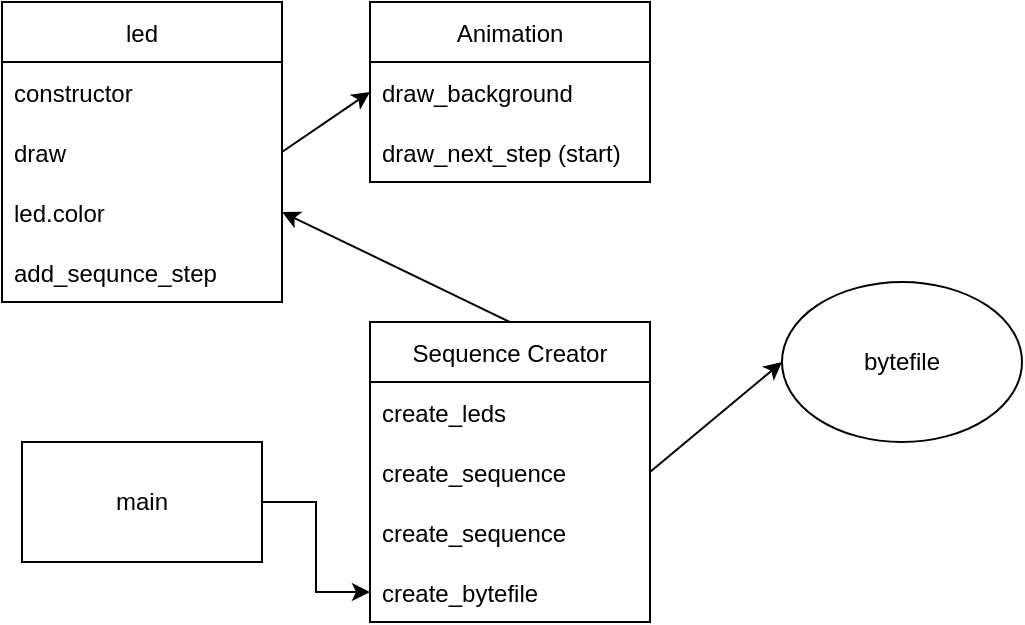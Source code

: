 <mxfile version="20.2.5"><diagram id="W_KR9TjiErJZyOwjCuqI" name="Seite-1"><mxGraphModel dx="561" dy="275" grid="1" gridSize="10" guides="1" tooltips="1" connect="1" arrows="1" fold="1" page="1" pageScale="1" pageWidth="827" pageHeight="1169" math="0" shadow="0"><root><mxCell id="0"/><mxCell id="1" parent="0"/><mxCell id="Hog13-Eyro7MaGZShOfA-2" value="bytefile" style="ellipse;whiteSpace=wrap;html=1;" vertex="1" parent="1"><mxGeometry x="560" y="360" width="120" height="80" as="geometry"/></mxCell><mxCell id="Hog13-Eyro7MaGZShOfA-4" value="Animation" style="swimlane;fontStyle=0;childLayout=stackLayout;horizontal=1;startSize=30;horizontalStack=0;resizeParent=1;resizeParentMax=0;resizeLast=0;collapsible=1;marginBottom=0;" vertex="1" parent="1"><mxGeometry x="354" y="220" width="140" height="90" as="geometry"/></mxCell><mxCell id="Hog13-Eyro7MaGZShOfA-5" value="draw_background" style="text;strokeColor=none;fillColor=none;align=left;verticalAlign=middle;spacingLeft=4;spacingRight=4;overflow=hidden;points=[[0,0.5],[1,0.5]];portConstraint=eastwest;rotatable=0;" vertex="1" parent="Hog13-Eyro7MaGZShOfA-4"><mxGeometry y="30" width="140" height="30" as="geometry"/></mxCell><mxCell id="Hog13-Eyro7MaGZShOfA-6" value="draw_next_step (start)" style="text;strokeColor=none;fillColor=none;align=left;verticalAlign=middle;spacingLeft=4;spacingRight=4;overflow=hidden;points=[[0,0.5],[1,0.5]];portConstraint=eastwest;rotatable=0;" vertex="1" parent="Hog13-Eyro7MaGZShOfA-4"><mxGeometry y="60" width="140" height="30" as="geometry"/></mxCell><mxCell id="Hog13-Eyro7MaGZShOfA-9" value="Sequence Creator" style="swimlane;fontStyle=0;childLayout=stackLayout;horizontal=1;startSize=30;horizontalStack=0;resizeParent=1;resizeParentMax=0;resizeLast=0;collapsible=1;marginBottom=0;" vertex="1" parent="1"><mxGeometry x="354" y="380" width="140" height="150" as="geometry"/></mxCell><mxCell id="Hog13-Eyro7MaGZShOfA-10" value="create_leds" style="text;strokeColor=none;fillColor=none;align=left;verticalAlign=middle;spacingLeft=4;spacingRight=4;overflow=hidden;points=[[0,0.5],[1,0.5]];portConstraint=eastwest;rotatable=0;" vertex="1" parent="Hog13-Eyro7MaGZShOfA-9"><mxGeometry y="30" width="140" height="30" as="geometry"/></mxCell><mxCell id="Hog13-Eyro7MaGZShOfA-20" value="create_sequence" style="text;strokeColor=none;fillColor=none;align=left;verticalAlign=middle;spacingLeft=4;spacingRight=4;overflow=hidden;points=[[0,0.5],[1,0.5]];portConstraint=eastwest;rotatable=0;" vertex="1" parent="Hog13-Eyro7MaGZShOfA-9"><mxGeometry y="60" width="140" height="30" as="geometry"/></mxCell><mxCell id="Hog13-Eyro7MaGZShOfA-11" value="create_sequence" style="text;strokeColor=none;fillColor=none;align=left;verticalAlign=middle;spacingLeft=4;spacingRight=4;overflow=hidden;points=[[0,0.5],[1,0.5]];portConstraint=eastwest;rotatable=0;" vertex="1" parent="Hog13-Eyro7MaGZShOfA-9"><mxGeometry y="90" width="140" height="30" as="geometry"/></mxCell><mxCell id="Hog13-Eyro7MaGZShOfA-12" value="create_bytefile" style="text;strokeColor=none;fillColor=none;align=left;verticalAlign=middle;spacingLeft=4;spacingRight=4;overflow=hidden;points=[[0,0.5],[1,0.5]];portConstraint=eastwest;rotatable=0;" vertex="1" parent="Hog13-Eyro7MaGZShOfA-9"><mxGeometry y="120" width="140" height="30" as="geometry"/></mxCell><mxCell id="Hog13-Eyro7MaGZShOfA-14" value="led" style="swimlane;fontStyle=0;childLayout=stackLayout;horizontal=1;startSize=30;horizontalStack=0;resizeParent=1;resizeParentMax=0;resizeLast=0;collapsible=1;marginBottom=0;" vertex="1" parent="1"><mxGeometry x="170" y="220" width="140" height="150" as="geometry"/></mxCell><mxCell id="Hog13-Eyro7MaGZShOfA-15" value="constructor" style="text;strokeColor=none;fillColor=none;align=left;verticalAlign=middle;spacingLeft=4;spacingRight=4;overflow=hidden;points=[[0,0.5],[1,0.5]];portConstraint=eastwest;rotatable=0;" vertex="1" parent="Hog13-Eyro7MaGZShOfA-14"><mxGeometry y="30" width="140" height="30" as="geometry"/></mxCell><mxCell id="Hog13-Eyro7MaGZShOfA-16" value="draw" style="text;strokeColor=none;fillColor=none;align=left;verticalAlign=middle;spacingLeft=4;spacingRight=4;overflow=hidden;points=[[0,0.5],[1,0.5]];portConstraint=eastwest;rotatable=0;" vertex="1" parent="Hog13-Eyro7MaGZShOfA-14"><mxGeometry y="60" width="140" height="30" as="geometry"/></mxCell><mxCell id="Hog13-Eyro7MaGZShOfA-17" value="led.color" style="text;strokeColor=none;fillColor=none;align=left;verticalAlign=middle;spacingLeft=4;spacingRight=4;overflow=hidden;points=[[0,0.5],[1,0.5]];portConstraint=eastwest;rotatable=0;" vertex="1" parent="Hog13-Eyro7MaGZShOfA-14"><mxGeometry y="90" width="140" height="30" as="geometry"/></mxCell><mxCell id="Hog13-Eyro7MaGZShOfA-19" value="add_sequnce_step" style="text;strokeColor=none;fillColor=none;align=left;verticalAlign=middle;spacingLeft=4;spacingRight=4;overflow=hidden;points=[[0,0.5],[1,0.5]];portConstraint=eastwest;rotatable=0;" vertex="1" parent="Hog13-Eyro7MaGZShOfA-14"><mxGeometry y="120" width="140" height="30" as="geometry"/></mxCell><mxCell id="Hog13-Eyro7MaGZShOfA-21" value="" style="endArrow=classic;html=1;rounded=0;exitX=1;exitY=0.5;exitDx=0;exitDy=0;entryX=0;entryY=0.5;entryDx=0;entryDy=0;" edge="1" parent="1" source="Hog13-Eyro7MaGZShOfA-20" target="Hog13-Eyro7MaGZShOfA-2"><mxGeometry width="50" height="50" relative="1" as="geometry"><mxPoint x="350" y="390" as="sourcePoint"/><mxPoint x="400" y="340" as="targetPoint"/></mxGeometry></mxCell><mxCell id="Hog13-Eyro7MaGZShOfA-22" value="" style="endArrow=classic;html=1;rounded=0;exitX=0.5;exitY=0;exitDx=0;exitDy=0;entryX=1;entryY=0.5;entryDx=0;entryDy=0;" edge="1" parent="1" source="Hog13-Eyro7MaGZShOfA-9" target="Hog13-Eyro7MaGZShOfA-17"><mxGeometry width="50" height="50" relative="1" as="geometry"><mxPoint x="350" y="390" as="sourcePoint"/><mxPoint x="400" y="340" as="targetPoint"/></mxGeometry></mxCell><mxCell id="Hog13-Eyro7MaGZShOfA-24" value="" style="edgeStyle=orthogonalEdgeStyle;rounded=0;orthogonalLoop=1;jettySize=auto;html=1;" edge="1" parent="1" source="Hog13-Eyro7MaGZShOfA-23" target="Hog13-Eyro7MaGZShOfA-12"><mxGeometry relative="1" as="geometry"/></mxCell><mxCell id="Hog13-Eyro7MaGZShOfA-23" value="main" style="rounded=0;whiteSpace=wrap;html=1;" vertex="1" parent="1"><mxGeometry x="180" y="440" width="120" height="60" as="geometry"/></mxCell><mxCell id="Hog13-Eyro7MaGZShOfA-25" value="" style="endArrow=classic;html=1;rounded=0;entryX=0;entryY=0.5;entryDx=0;entryDy=0;exitX=1;exitY=0.5;exitDx=0;exitDy=0;" edge="1" parent="1" source="Hog13-Eyro7MaGZShOfA-16" target="Hog13-Eyro7MaGZShOfA-5"><mxGeometry width="50" height="50" relative="1" as="geometry"><mxPoint x="350" y="380" as="sourcePoint"/><mxPoint x="400" y="330" as="targetPoint"/></mxGeometry></mxCell></root></mxGraphModel></diagram></mxfile>
